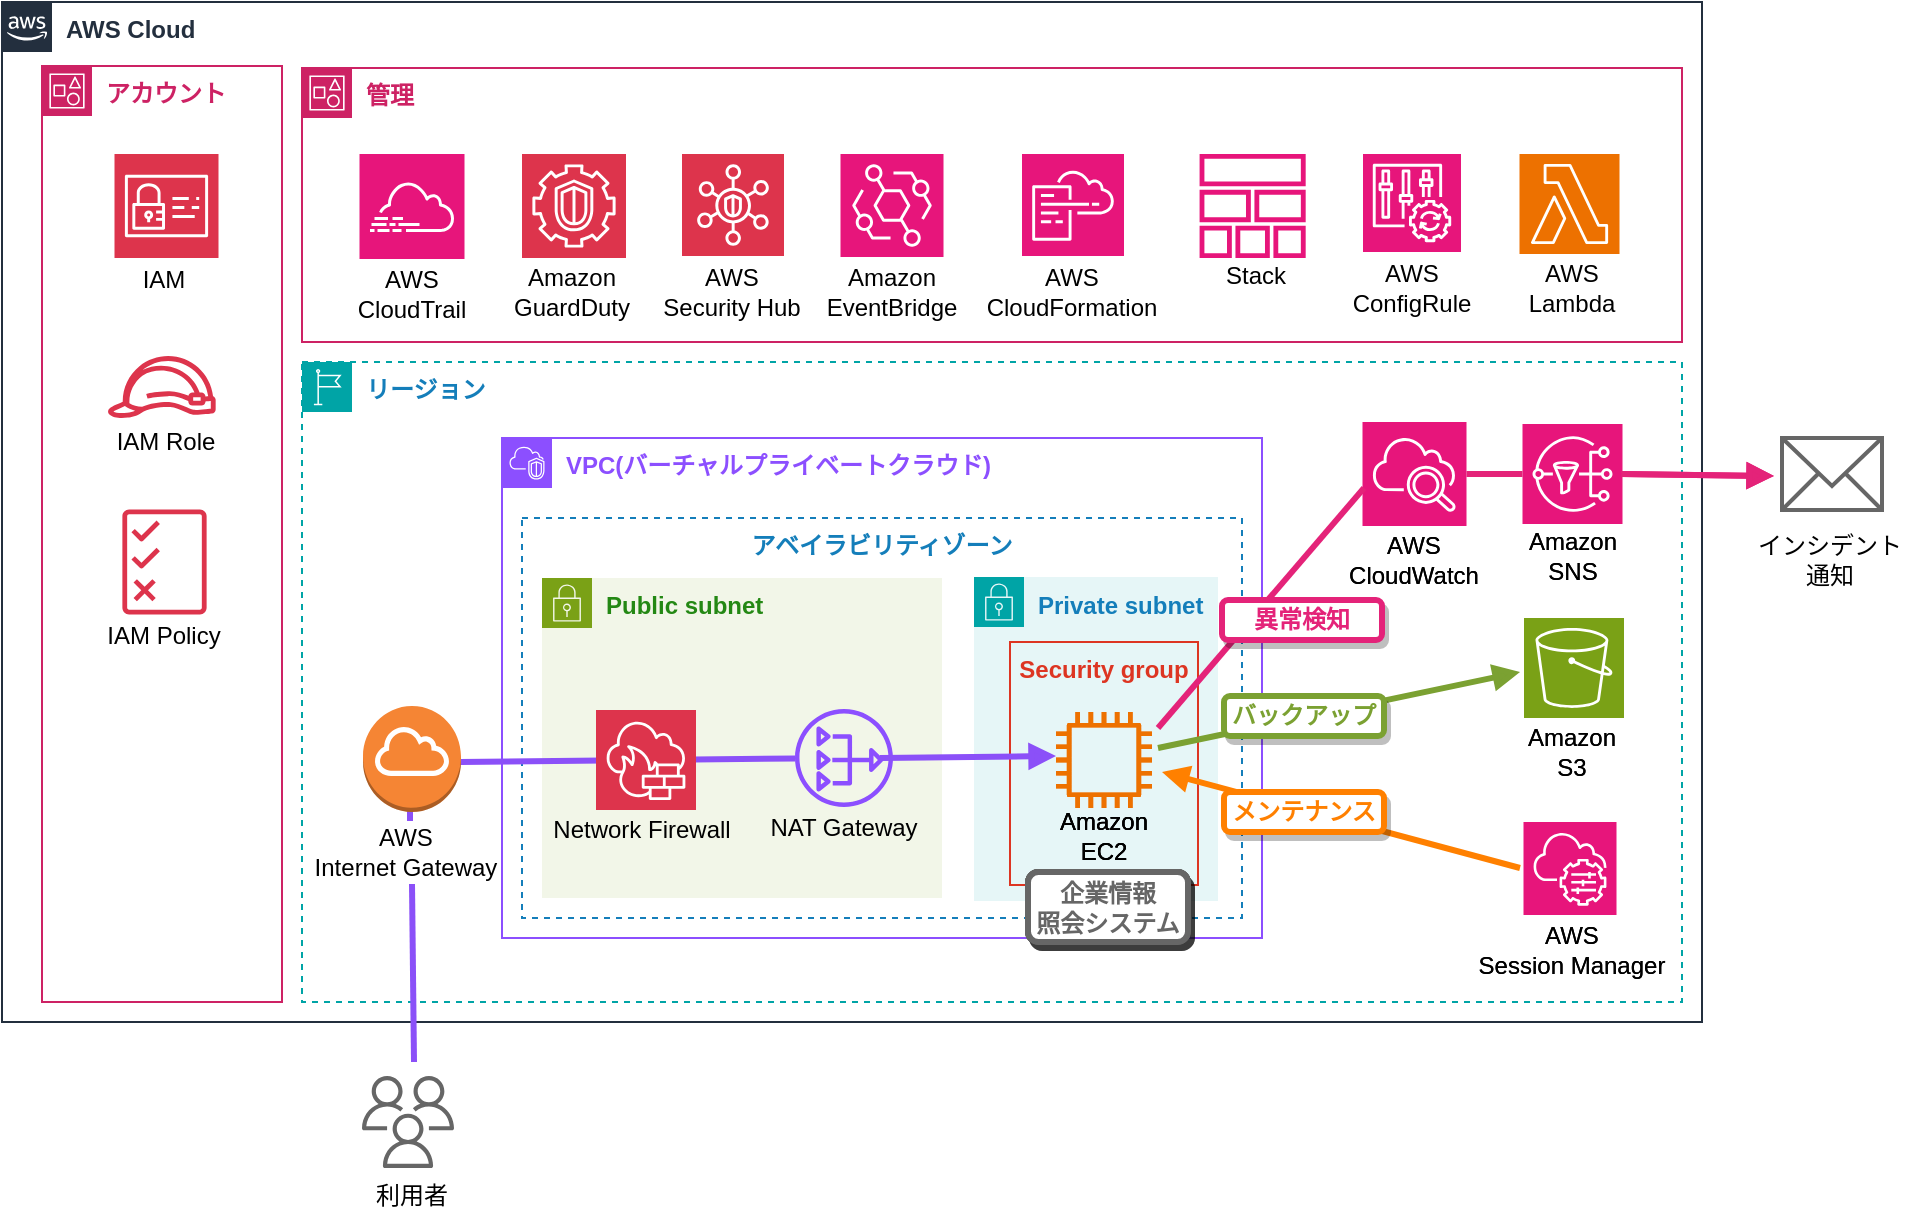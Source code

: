 <mxfile version="26.1.2">
  <diagram id="wS0xfYaGGSN6uK0Eu00o" name="修正版">
    <mxGraphModel dx="1226" dy="634" grid="1" gridSize="10" guides="1" tooltips="1" connect="1" arrows="1" fold="1" page="1" pageScale="1" pageWidth="827" pageHeight="1169" math="0" shadow="0">
      <root>
        <mxCell id="0" />
        <mxCell id="ag140qJKRGpbqsQz48VF-1" value="AWS Cloud" style="" parent="0" />
        <mxCell id="ag140qJKRGpbqsQz48VF-56" value="" style="sketch=0;outlineConnect=0;fontColor=#232F3E;gradientColor=none;fillColor=#ED7100;strokeColor=none;dashed=0;verticalLabelPosition=bottom;verticalAlign=top;align=center;html=1;fontSize=12;fontStyle=0;aspect=fixed;pointerEvents=1;shape=mxgraph.aws4.instance2;" parent="ag140qJKRGpbqsQz48VF-1" vertex="1">
          <mxGeometry x="607.001" y="465" width="48" height="48" as="geometry" />
        </mxCell>
        <mxCell id="ag140qJKRGpbqsQz48VF-275" value="&lt;b&gt;管理&lt;/b&gt;" style="points=[[0,0],[0.25,0],[0.5,0],[0.75,0],[1,0],[1,0.25],[1,0.5],[1,0.75],[1,1],[0.75,1],[0.5,1],[0.25,1],[0,1],[0,0.75],[0,0.5],[0,0.25]];outlineConnect=0;gradientColor=none;html=1;whiteSpace=wrap;fontSize=12;fontStyle=0;container=1;pointerEvents=0;collapsible=0;recursiveResize=0;shape=mxgraph.aws4.group;grIcon=mxgraph.aws4.group_account;strokeColor=#CD2264;fillColor=none;verticalAlign=top;align=left;spacingLeft=30;fontColor=#CD2264;dashed=0;" parent="ag140qJKRGpbqsQz48VF-1" vertex="1">
          <mxGeometry x="230" y="183" width="690" height="137" as="geometry" />
        </mxCell>
        <mxCell id="ag140qJKRGpbqsQz48VF-276" value="" style="sketch=0;points=[[0,0,0],[0.25,0,0],[0.5,0,0],[0.75,0,0],[1,0,0],[0,1,0],[0.25,1,0],[0.5,1,0],[0.75,1,0],[1,1,0],[0,0.25,0],[0,0.5,0],[0,0.75,0],[1,0.25,0],[1,0.5,0],[1,0.75,0]];points=[[0,0,0],[0.25,0,0],[0.5,0,0],[0.75,0,0],[1,0,0],[0,1,0],[0.25,1,0],[0.5,1,0],[0.75,1,0],[1,1,0],[0,0.25,0],[0,0.5,0],[0,0.75,0],[1,0.25,0],[1,0.5,0],[1,0.75,0]];outlineConnect=0;fontColor=#232F3E;fillColor=#E7157B;strokeColor=#ffffff;dashed=0;verticalLabelPosition=bottom;verticalAlign=top;align=center;html=1;fontSize=12;fontStyle=0;aspect=fixed;shape=mxgraph.aws4.resourceIcon;resIcon=mxgraph.aws4.cloudtrail;" parent="ag140qJKRGpbqsQz48VF-275" vertex="1">
          <mxGeometry x="28.75" y="43" width="52.5" height="52.5" as="geometry" />
        </mxCell>
        <mxCell id="ag140qJKRGpbqsQz48VF-277" value="AWS&lt;div&gt;CloudTrail&lt;/div&gt;" style="text;html=1;align=center;verticalAlign=middle;whiteSpace=wrap;rounded=0;" parent="ag140qJKRGpbqsQz48VF-275" vertex="1">
          <mxGeometry x="10" y="97.5" width="90" height="30.5" as="geometry" />
        </mxCell>
        <mxCell id="ag140qJKRGpbqsQz48VF-278" value="" style="sketch=0;points=[[0,0,0],[0.25,0,0],[0.5,0,0],[0.75,0,0],[1,0,0],[0,1,0],[0.25,1,0],[0.5,1,0],[0.75,1,0],[1,1,0],[0,0.25,0],[0,0.5,0],[0,0.75,0],[1,0.25,0],[1,0.5,0],[1,0.75,0]];outlineConnect=0;fontColor=#232F3E;fillColor=#E7157B;strokeColor=#ffffff;dashed=0;verticalLabelPosition=bottom;verticalAlign=top;align=center;html=1;fontSize=12;fontStyle=0;aspect=fixed;shape=mxgraph.aws4.resourceIcon;resIcon=mxgraph.aws4.eventbridge;" parent="ag140qJKRGpbqsQz48VF-275" vertex="1">
          <mxGeometry x="269.25" y="43" width="51.5" height="51.5" as="geometry" />
        </mxCell>
        <mxCell id="ag140qJKRGpbqsQz48VF-279" value="&lt;div&gt;Amazon&lt;/div&gt;EventBridge" style="text;html=1;align=center;verticalAlign=middle;whiteSpace=wrap;rounded=0;" parent="ag140qJKRGpbqsQz48VF-275" vertex="1">
          <mxGeometry x="250" y="96.5" width="90" height="31.5" as="geometry" />
        </mxCell>
        <mxCell id="ag140qJKRGpbqsQz48VF-280" value="" style="sketch=0;outlineConnect=0;fontColor=#232F3E;gradientColor=none;fillColor=#E7157B;strokeColor=none;dashed=0;verticalLabelPosition=bottom;verticalAlign=top;align=center;html=1;fontSize=12;fontStyle=0;aspect=fixed;pointerEvents=1;shape=mxgraph.aws4.stack;" parent="ag140qJKRGpbqsQz48VF-275" vertex="1">
          <mxGeometry x="448.63" y="43" width="53.37" height="52" as="geometry" />
        </mxCell>
        <mxCell id="ag140qJKRGpbqsQz48VF-281" value="&lt;div&gt;Stack&lt;/div&gt;" style="text;html=1;align=center;verticalAlign=middle;whiteSpace=wrap;rounded=0;" parent="ag140qJKRGpbqsQz48VF-275" vertex="1">
          <mxGeometry x="432" y="94.5" width="90" height="18.5" as="geometry" />
        </mxCell>
        <mxCell id="ag140qJKRGpbqsQz48VF-282" value="" style="sketch=0;points=[[0,0,0],[0.25,0,0],[0.5,0,0],[0.75,0,0],[1,0,0],[0,1,0],[0.25,1,0],[0.5,1,0],[0.75,1,0],[1,1,0],[0,0.25,0],[0,0.5,0],[0,0.75,0],[1,0.25,0],[1,0.5,0],[1,0.75,0]];points=[[0,0,0],[0.25,0,0],[0.5,0,0],[0.75,0,0],[1,0,0],[0,1,0],[0.25,1,0],[0.5,1,0],[0.75,1,0],[1,1,0],[0,0.25,0],[0,0.5,0],[0,0.75,0],[1,0.25,0],[1,0.5,0],[1,0.75,0]];outlineConnect=0;fontColor=#232F3E;fillColor=#E7157B;strokeColor=#ffffff;dashed=0;verticalLabelPosition=bottom;verticalAlign=top;align=center;html=1;fontSize=12;fontStyle=0;aspect=fixed;shape=mxgraph.aws4.resourceIcon;resIcon=mxgraph.aws4.cloudformation;" parent="ag140qJKRGpbqsQz48VF-275" vertex="1">
          <mxGeometry x="360" y="43" width="51" height="51" as="geometry" />
        </mxCell>
        <mxCell id="ag140qJKRGpbqsQz48VF-283" value="&lt;div&gt;AWS&lt;/div&gt;&lt;div&gt;CloudFormation&lt;/div&gt;" style="text;html=1;align=center;verticalAlign=middle;whiteSpace=wrap;rounded=0;" parent="ag140qJKRGpbqsQz48VF-275" vertex="1">
          <mxGeometry x="340" y="96.5" width="90" height="31.5" as="geometry" />
        </mxCell>
        <mxCell id="ag140qJKRGpbqsQz48VF-284" value="" style="sketch=0;points=[[0,0,0],[0.25,0,0],[0.5,0,0],[0.75,0,0],[1,0,0],[0,1,0],[0.25,1,0],[0.5,1,0],[0.75,1,0],[1,1,0],[0,0.25,0],[0,0.5,0],[0,0.75,0],[1,0.25,0],[1,0.5,0],[1,0.75,0]];outlineConnect=0;fontColor=#232F3E;fillColor=#DD344C;strokeColor=#ffffff;dashed=0;verticalLabelPosition=bottom;verticalAlign=top;align=center;html=1;fontSize=12;fontStyle=0;aspect=fixed;shape=mxgraph.aws4.resourceIcon;resIcon=mxgraph.aws4.guardduty;" parent="ag140qJKRGpbqsQz48VF-275" vertex="1">
          <mxGeometry x="110" y="43" width="52" height="52" as="geometry" />
        </mxCell>
        <mxCell id="ag140qJKRGpbqsQz48VF-285" value="&lt;div&gt;Amazon&lt;/div&gt;GuardDuty" style="text;html=1;align=center;verticalAlign=middle;whiteSpace=wrap;rounded=0;" parent="ag140qJKRGpbqsQz48VF-275" vertex="1">
          <mxGeometry x="90" y="96.5" width="90" height="31.5" as="geometry" />
        </mxCell>
        <mxCell id="ag140qJKRGpbqsQz48VF-286" value="" style="sketch=0;points=[[0,0,0],[0.25,0,0],[0.5,0,0],[0.75,0,0],[1,0,0],[0,1,0],[0.25,1,0],[0.5,1,0],[0.75,1,0],[1,1,0],[0,0.25,0],[0,0.5,0],[0,0.75,0],[1,0.25,0],[1,0.5,0],[1,0.75,0]];outlineConnect=0;fontColor=#232F3E;fillColor=#DD344C;strokeColor=#ffffff;dashed=0;verticalLabelPosition=bottom;verticalAlign=top;align=center;html=1;fontSize=12;fontStyle=0;aspect=fixed;shape=mxgraph.aws4.resourceIcon;resIcon=mxgraph.aws4.security_hub;" parent="ag140qJKRGpbqsQz48VF-275" vertex="1">
          <mxGeometry x="190" y="43" width="51" height="51" as="geometry" />
        </mxCell>
        <mxCell id="ag140qJKRGpbqsQz48VF-287" value="&lt;div&gt;AWS&lt;/div&gt;&lt;div&gt;Security Hub&lt;/div&gt;" style="text;html=1;align=center;verticalAlign=middle;whiteSpace=wrap;rounded=0;" parent="ag140qJKRGpbqsQz48VF-275" vertex="1">
          <mxGeometry x="170" y="96.5" width="90" height="31.5" as="geometry" />
        </mxCell>
        <mxCell id="ag140qJKRGpbqsQz48VF-288" value="" style="sketch=0;points=[[0,0,0],[0.25,0,0],[0.5,0,0],[0.75,0,0],[1,0,0],[0,1,0],[0.25,1,0],[0.5,1,0],[0.75,1,0],[1,1,0],[0,0.25,0],[0,0.5,0],[0,0.75,0],[1,0.25,0],[1,0.5,0],[1,0.75,0]];points=[[0,0,0],[0.25,0,0],[0.5,0,0],[0.75,0,0],[1,0,0],[0,1,0],[0.25,1,0],[0.5,1,0],[0.75,1,0],[1,1,0],[0,0.25,0],[0,0.5,0],[0,0.75,0],[1,0.25,0],[1,0.5,0],[1,0.75,0]];outlineConnect=0;fontColor=#232F3E;fillColor=#E7157B;strokeColor=#ffffff;dashed=0;verticalLabelPosition=bottom;verticalAlign=top;align=center;html=1;fontSize=12;fontStyle=0;aspect=fixed;shape=mxgraph.aws4.resourceIcon;resIcon=mxgraph.aws4.config;" parent="ag140qJKRGpbqsQz48VF-275" vertex="1">
          <mxGeometry x="530.5" y="43" width="49" height="49" as="geometry" />
        </mxCell>
        <mxCell id="ag140qJKRGpbqsQz48VF-289" value="&lt;div&gt;AWS&lt;/div&gt;&lt;div&gt;ConfigRule&lt;/div&gt;" style="text;html=1;align=center;verticalAlign=middle;whiteSpace=wrap;rounded=0;" parent="ag140qJKRGpbqsQz48VF-275" vertex="1">
          <mxGeometry x="510" y="94.5" width="90" height="31.5" as="geometry" />
        </mxCell>
        <mxCell id="ag140qJKRGpbqsQz48VF-290" value="" style="sketch=0;points=[[0,0,0],[0.25,0,0],[0.5,0,0],[0.75,0,0],[1,0,0],[0,1,0],[0.25,1,0],[0.5,1,0],[0.75,1,0],[1,1,0],[0,0.25,0],[0,0.5,0],[0,0.75,0],[1,0.25,0],[1,0.5,0],[1,0.75,0]];outlineConnect=0;fontColor=#232F3E;fillColor=#ED7100;strokeColor=#ffffff;dashed=0;verticalLabelPosition=bottom;verticalAlign=top;align=center;html=1;fontSize=12;fontStyle=0;aspect=fixed;shape=mxgraph.aws4.resourceIcon;resIcon=mxgraph.aws4.lambda;" parent="ag140qJKRGpbqsQz48VF-275" vertex="1">
          <mxGeometry x="608.75" y="43" width="50" height="50" as="geometry" />
        </mxCell>
        <mxCell id="ag140qJKRGpbqsQz48VF-388" value="&lt;b&gt;アカウント&lt;/b&gt;" style="points=[[0,0],[0.25,0],[0.5,0],[0.75,0],[1,0],[1,0.25],[1,0.5],[1,0.75],[1,1],[0.75,1],[0.5,1],[0.25,1],[0,1],[0,0.75],[0,0.5],[0,0.25]];outlineConnect=0;gradientColor=none;html=1;whiteSpace=wrap;fontSize=12;fontStyle=0;container=1;pointerEvents=0;collapsible=0;recursiveResize=0;shape=mxgraph.aws4.group;grIcon=mxgraph.aws4.group_account;strokeColor=#CD2264;fillColor=none;verticalAlign=top;align=left;spacingLeft=30;fontColor=#CD2264;dashed=0;" parent="ag140qJKRGpbqsQz48VF-1" vertex="1">
          <mxGeometry x="100" y="182" width="120" height="468" as="geometry" />
        </mxCell>
        <mxCell id="ag140qJKRGpbqsQz48VF-389" value="IAM" style="text;html=1;align=center;verticalAlign=middle;whiteSpace=wrap;rounded=0;" parent="ag140qJKRGpbqsQz48VF-388" vertex="1">
          <mxGeometry x="31.41" y="97" width="60" height="20" as="geometry" />
        </mxCell>
        <mxCell id="ag140qJKRGpbqsQz48VF-394" value="" style="sketch=0;points=[[0,0,0],[0.25,0,0],[0.5,0,0],[0.75,0,0],[1,0,0],[0,1,0],[0.25,1,0],[0.5,1,0],[0.75,1,0],[1,1,0],[0,0.25,0],[0,0.5,0],[0,0.75,0],[1,0.25,0],[1,0.5,0],[1,0.75,0]];outlineConnect=0;fontColor=#232F3E;fillColor=#DD344C;strokeColor=#ffffff;dashed=0;verticalLabelPosition=bottom;verticalAlign=top;align=center;html=1;fontSize=12;fontStyle=0;aspect=fixed;shape=mxgraph.aws4.resourceIcon;resIcon=mxgraph.aws4.identity_and_access_management;" parent="ag140qJKRGpbqsQz48VF-388" vertex="1">
          <mxGeometry x="36.25" y="44" width="52" height="52" as="geometry" />
        </mxCell>
        <mxCell id="ag140qJKRGpbqsQz48VF-526" value="&lt;b&gt;AWS Cloud&lt;/b&gt;" style="points=[[0,0],[0.25,0],[0.5,0],[0.75,0],[1,0],[1,0.25],[1,0.5],[1,0.75],[1,1],[0.75,1],[0.5,1],[0.25,1],[0,1],[0,0.75],[0,0.5],[0,0.25]];outlineConnect=0;gradientColor=none;html=1;whiteSpace=wrap;fontSize=12;fontStyle=0;container=1;pointerEvents=0;collapsible=0;recursiveResize=0;shape=mxgraph.aws4.group;grIcon=mxgraph.aws4.group_aws_cloud_alt;strokeColor=#232F3E;fillColor=none;verticalAlign=top;align=left;spacingLeft=30;fontColor=#232F3E;dashed=0;" parent="ag140qJKRGpbqsQz48VF-1" vertex="1">
          <mxGeometry x="80" y="150" width="850" height="510" as="geometry" />
        </mxCell>
        <mxCell id="ag140qJKRGpbqsQz48VF-477" style="edgeStyle=orthogonalEdgeStyle;rounded=0;orthogonalLoop=1;jettySize=auto;html=1;endArrow=none;startFill=0;startArrow=none;strokeWidth=3;strokeColor=light-dark(#8b50f8, #959595);entryX=0.5;entryY=1;entryDx=0;entryDy=0;entryPerimeter=0;" parent="ag140qJKRGpbqsQz48VF-526" edge="1">
          <mxGeometry relative="1" as="geometry">
            <mxPoint x="204" y="409.5" as="sourcePoint" />
            <mxPoint x="204" y="402" as="targetPoint" />
          </mxGeometry>
        </mxCell>
        <mxCell id="ag140qJKRGpbqsQz48VF-390" value="" style="sketch=0;outlineConnect=0;fontColor=#232F3E;gradientColor=none;fillColor=#DD344C;strokeColor=none;dashed=0;verticalLabelPosition=bottom;verticalAlign=top;align=center;html=1;fontSize=12;fontStyle=0;aspect=fixed;pointerEvents=1;shape=mxgraph.aws4.role;" parent="ag140qJKRGpbqsQz48VF-526" vertex="1">
          <mxGeometry x="52.43" y="177" width="54.96" height="31" as="geometry" />
        </mxCell>
        <mxCell id="ag140qJKRGpbqsQz48VF-391" value="IAM Role" style="text;html=1;align=center;verticalAlign=middle;whiteSpace=wrap;rounded=0;" parent="ag140qJKRGpbqsQz48VF-526" vertex="1">
          <mxGeometry x="52.25" y="210" width="60" height="20" as="geometry" />
        </mxCell>
        <mxCell id="ag140qJKRGpbqsQz48VF-392" value="IAM Policy" style="text;html=1;align=center;verticalAlign=middle;whiteSpace=wrap;rounded=0;" parent="ag140qJKRGpbqsQz48VF-526" vertex="1">
          <mxGeometry x="51.25" y="307" width="60" height="20" as="geometry" />
        </mxCell>
        <mxCell id="AHDB8tS_1ph9hOhEc5bJ-2" value="" style="sketch=0;outlineConnect=0;fontColor=#232F3E;gradientColor=none;fillColor=#DD344C;strokeColor=none;dashed=0;verticalLabelPosition=bottom;verticalAlign=top;align=center;html=1;fontSize=12;fontStyle=0;aspect=fixed;pointerEvents=1;shape=mxgraph.aws4.permissions;" parent="ag140qJKRGpbqsQz48VF-526" vertex="1">
          <mxGeometry x="60.19" y="253.5" width="42.12" height="53" as="geometry" />
        </mxCell>
        <mxCell id="ag140qJKRGpbqsQz48VF-291" value="&lt;div&gt;AWS&lt;/div&gt;&lt;div&gt;Lambda&lt;/div&gt;" style="text;html=1;align=center;verticalAlign=middle;whiteSpace=wrap;rounded=0;" parent="ag140qJKRGpbqsQz48VF-526" vertex="1">
          <mxGeometry x="740" y="127" width="90" height="31.5" as="geometry" />
        </mxCell>
        <mxCell id="ndeB3HAk6ufjqmhqbEin-0" value="" style="sketch=0;outlineConnect=0;fontColor=#232F3E;gradientColor=none;fillColor=light-dark(#666666, #bec8d4);strokeColor=none;dashed=0;verticalLabelPosition=bottom;verticalAlign=top;align=center;html=1;fontSize=12;fontStyle=0;aspect=fixed;pointerEvents=1;shape=mxgraph.aws4.users;" vertex="1" parent="ag140qJKRGpbqsQz48VF-1">
          <mxGeometry x="260" y="687" width="46" height="46" as="geometry" />
        </mxCell>
        <mxCell id="ag140qJKRGpbqsQz48VF-69" value="Region" style="" parent="0" />
        <mxCell id="ag140qJKRGpbqsQz48VF-125" value="Security group" style="fillColor=none;strokeColor=#DD3522;verticalAlign=top;fontStyle=0;fontColor=#DD3522;whiteSpace=wrap;html=1;" parent="ag140qJKRGpbqsQz48VF-69" vertex="1">
          <mxGeometry x="584" y="479" width="94" height="112.5" as="geometry" />
        </mxCell>
        <mxCell id="ag140qJKRGpbqsQz48VF-530" value="&lt;b&gt;リージョン&lt;/b&gt;" style="points=[[0,0],[0.25,0],[0.5,0],[0.75,0],[1,0],[1,0.25],[1,0.5],[1,0.75],[1,1],[0.75,1],[0.5,1],[0.25,1],[0,1],[0,0.75],[0,0.5],[0,0.25]];outlineConnect=0;gradientColor=none;html=1;whiteSpace=wrap;fontSize=12;fontStyle=0;container=1;pointerEvents=0;collapsible=0;recursiveResize=0;shape=mxgraph.aws4.group;grIcon=mxgraph.aws4.group_region;strokeColor=#00A4A6;fillColor=none;verticalAlign=top;align=left;spacingLeft=30;fontColor=#147EBA;dashed=1;movable=1;resizable=1;rotatable=1;deletable=1;editable=1;locked=0;connectable=1;" parent="ag140qJKRGpbqsQz48VF-69" vertex="1">
          <mxGeometry x="230" y="330" width="690" height="320" as="geometry" />
        </mxCell>
        <mxCell id="ag140qJKRGpbqsQz48VF-137" value="VPC" style="" parent="0" />
        <mxCell id="ag140qJKRGpbqsQz48VF-533" value="&lt;font style=&quot;color: light-dark(rgb(140, 79, 255), rgb(237, 237, 237));&quot;&gt;&lt;b&gt;VPC(バーチャルプライベートクラウド)&lt;/b&gt;&lt;/font&gt;" style="points=[[0,0],[0.25,0],[0.5,0],[0.75,0],[1,0],[1,0.25],[1,0.5],[1,0.75],[1,1],[0.75,1],[0.5,1],[0.25,1],[0,1],[0,0.75],[0,0.5],[0,0.25]];outlineConnect=0;gradientColor=none;html=1;whiteSpace=wrap;fontSize=12;fontStyle=0;container=1;pointerEvents=0;collapsible=0;recursiveResize=0;shape=mxgraph.aws4.group;grIcon=mxgraph.aws4.group_vpc2;strokeColor=#8C4FFF;fillColor=none;verticalAlign=top;align=left;spacingLeft=30;fontColor=#AAB7B8;dashed=0;movable=1;resizable=1;rotatable=1;deletable=1;editable=1;locked=0;connectable=1;" parent="ag140qJKRGpbqsQz48VF-137" vertex="1">
          <mxGeometry x="330" y="368" width="380" height="250" as="geometry" />
        </mxCell>
        <mxCell id="ag140qJKRGpbqsQz48VF-205" value="AZ" style="" parent="0" />
        <mxCell id="ag140qJKRGpbqsQz48VF-261" value="Security group" style="fillColor=none;strokeColor=#DD3522;verticalAlign=top;fontStyle=0;fontColor=#DD3522;whiteSpace=wrap;html=1;" parent="ag140qJKRGpbqsQz48VF-205" vertex="1">
          <mxGeometry x="584" y="479" width="94" height="112.5" as="geometry" />
        </mxCell>
        <mxCell id="ag140qJKRGpbqsQz48VF-523" value="&lt;b&gt;アベイラビリティゾーン&lt;/b&gt;" style="fillColor=none;strokeColor=#147EBA;dashed=1;verticalAlign=top;fontStyle=0;fontColor=#147EBA;whiteSpace=wrap;html=1;movable=1;resizable=1;rotatable=1;deletable=1;editable=1;locked=0;connectable=1;" parent="ag140qJKRGpbqsQz48VF-205" vertex="1">
          <mxGeometry x="340" y="408" width="360" height="200" as="geometry" />
        </mxCell>
        <mxCell id="ag140qJKRGpbqsQz48VF-273" value="Subnet" style="" parent="0" />
        <mxCell id="ag140qJKRGpbqsQz48VF-535" value="&lt;b&gt;Private subnet&lt;/b&gt;" style="points=[[0,0],[0.25,0],[0.5,0],[0.75,0],[1,0],[1,0.25],[1,0.5],[1,0.75],[1,1],[0.75,1],[0.5,1],[0.25,1],[0,1],[0,0.75],[0,0.5],[0,0.25]];outlineConnect=0;gradientColor=none;html=1;whiteSpace=wrap;fontSize=12;fontStyle=0;container=1;pointerEvents=0;collapsible=0;recursiveResize=0;shape=mxgraph.aws4.group;grIcon=mxgraph.aws4.group_security_group;grStroke=0;strokeColor=#00A4A6;fillColor=#E6F6F7;verticalAlign=top;align=left;spacingLeft=30;fontColor=#147EBA;dashed=0;movable=1;resizable=1;rotatable=1;deletable=1;editable=1;locked=0;connectable=1;" parent="ag140qJKRGpbqsQz48VF-273" vertex="1">
          <mxGeometry x="566" y="437.5" width="122" height="162" as="geometry" />
        </mxCell>
        <mxCell id="ag140qJKRGpbqsQz48VF-536" value="&lt;b&gt;Public subnet&lt;/b&gt;" style="points=[[0,0],[0.25,0],[0.5,0],[0.75,0],[1,0],[1,0.25],[1,0.5],[1,0.75],[1,1],[0.75,1],[0.5,1],[0.25,1],[0,1],[0,0.75],[0,0.5],[0,0.25]];outlineConnect=0;gradientColor=none;html=1;whiteSpace=wrap;fontSize=12;fontStyle=0;container=1;pointerEvents=0;collapsible=0;recursiveResize=0;shape=mxgraph.aws4.group;grIcon=mxgraph.aws4.group_security_group;grStroke=0;strokeColor=#7AA116;fillColor=#F2F6E8;verticalAlign=top;align=left;spacingLeft=30;fontColor=#248814;dashed=0;" parent="ag140qJKRGpbqsQz48VF-273" vertex="1">
          <mxGeometry x="350" y="438" width="200" height="160" as="geometry" />
        </mxCell>
        <mxCell id="ag140qJKRGpbqsQz48VF-537" value="Group" style="" parent="0" />
        <mxCell id="ag140qJKRGpbqsQz48VF-538" value="&lt;b&gt;Security group&lt;/b&gt;" style="fillColor=none;strokeColor=#DD3522;verticalAlign=top;fontStyle=0;fontColor=#DD3522;whiteSpace=wrap;html=1;" parent="ag140qJKRGpbqsQz48VF-537" vertex="1">
          <mxGeometry x="584" y="470" width="94" height="121.5" as="geometry" />
        </mxCell>
        <mxCell id="ag140qJKRGpbqsQz48VF-274" value="sonota" style="" parent="0" />
        <mxCell id="ag140qJKRGpbqsQz48VF-420" value="Amazon&lt;div&gt;EC2&lt;/div&gt;" style="text;html=1;align=center;verticalAlign=middle;whiteSpace=wrap;rounded=0;" parent="ag140qJKRGpbqsQz48VF-274" vertex="1">
          <mxGeometry x="595" y="552" width="72" height="30.5" as="geometry" />
        </mxCell>
        <mxCell id="ag140qJKRGpbqsQz48VF-421" value="" style="sketch=0;outlineConnect=0;fontColor=#232F3E;gradientColor=none;fillColor=#ED7100;strokeColor=none;dashed=0;verticalLabelPosition=bottom;verticalAlign=top;align=center;html=1;fontSize=12;fontStyle=0;aspect=fixed;pointerEvents=1;shape=mxgraph.aws4.instance2;" parent="ag140qJKRGpbqsQz48VF-274" vertex="1">
          <mxGeometry x="607.001" y="505" width="48" height="48" as="geometry" />
        </mxCell>
        <mxCell id="ag140qJKRGpbqsQz48VF-423" value="Amazon&lt;div&gt;EC2&lt;/div&gt;" style="text;html=1;align=center;verticalAlign=middle;whiteSpace=wrap;rounded=0;" parent="ag140qJKRGpbqsQz48VF-274" vertex="1">
          <mxGeometry x="595" y="552" width="72" height="30.5" as="geometry" />
        </mxCell>
        <mxCell id="ag140qJKRGpbqsQz48VF-424" value="" style="sketch=0;outlineConnect=0;fontColor=#232F3E;gradientColor=none;fillColor=#ED7100;strokeColor=none;dashed=0;verticalLabelPosition=bottom;verticalAlign=top;align=center;html=1;fontSize=12;fontStyle=0;aspect=fixed;pointerEvents=1;shape=mxgraph.aws4.instance2;" parent="ag140qJKRGpbqsQz48VF-274" vertex="1">
          <mxGeometry x="607.001" y="505" width="48" height="48" as="geometry" />
        </mxCell>
        <mxCell id="ag140qJKRGpbqsQz48VF-426" value="Amazon&lt;div&gt;EC2&lt;/div&gt;" style="text;html=1;align=center;verticalAlign=middle;whiteSpace=wrap;rounded=0;" parent="ag140qJKRGpbqsQz48VF-274" vertex="1">
          <mxGeometry x="595" y="552" width="72" height="30.5" as="geometry" />
        </mxCell>
        <mxCell id="ag140qJKRGpbqsQz48VF-427" value="" style="sketch=0;outlineConnect=0;fontColor=#232F3E;gradientColor=none;fillColor=#ED7100;strokeColor=none;dashed=0;verticalLabelPosition=bottom;verticalAlign=top;align=center;html=1;fontSize=12;fontStyle=0;aspect=fixed;pointerEvents=1;shape=mxgraph.aws4.instance2;" parent="ag140qJKRGpbqsQz48VF-274" vertex="1">
          <mxGeometry x="607.001" y="505" width="48" height="48" as="geometry" />
        </mxCell>
        <mxCell id="ag140qJKRGpbqsQz48VF-429" value="" style="sketch=0;outlineConnect=0;fontColor=#232F3E;gradientColor=none;fillColor=#ED7100;strokeColor=none;dashed=0;verticalLabelPosition=bottom;verticalAlign=top;align=center;html=1;fontSize=12;fontStyle=0;aspect=fixed;pointerEvents=1;shape=mxgraph.aws4.instance2;" parent="ag140qJKRGpbqsQz48VF-274" vertex="1">
          <mxGeometry x="607.001" y="505" width="48" height="48" as="geometry" />
        </mxCell>
        <mxCell id="ag140qJKRGpbqsQz48VF-431" value="" style="sketch=0;points=[[0,0,0],[0.25,0,0],[0.5,0,0],[0.75,0,0],[1,0,0],[0,1,0],[0.25,1,0],[0.5,1,0],[0.75,1,0],[1,1,0],[0,0.25,0],[0,0.5,0],[0,0.75,0],[1,0.25,0],[1,0.5,0],[1,0.75,0]];points=[[0,0,0],[0.25,0,0],[0.5,0,0],[0.75,0,0],[1,0,0],[0,1,0],[0.25,1,0],[0.5,1,0],[0.75,1,0],[1,1,0],[0,0.25,0],[0,0.5,0],[0,0.75,0],[1,0.25,0],[1,0.5,0],[1,0.75,0]];outlineConnect=0;fontColor=#232F3E;fillColor=#E7157B;strokeColor=#ffffff;dashed=0;verticalLabelPosition=bottom;verticalAlign=top;align=center;html=1;fontSize=12;fontStyle=0;aspect=fixed;shape=mxgraph.aws4.resourceIcon;resIcon=mxgraph.aws4.systems_manager;" parent="ag140qJKRGpbqsQz48VF-274" vertex="1">
          <mxGeometry x="840.75" y="560" width="46.5" height="46.5" as="geometry" />
        </mxCell>
        <mxCell id="ag140qJKRGpbqsQz48VF-432" value="AWS&lt;div&gt;Session Manager&lt;/div&gt;" style="text;html=1;align=center;verticalAlign=middle;whiteSpace=wrap;rounded=0;" parent="ag140qJKRGpbqsQz48VF-274" vertex="1">
          <mxGeometry x="810" y="608" width="110" height="32" as="geometry" />
        </mxCell>
        <mxCell id="ag140qJKRGpbqsQz48VF-436" value="Amazon&lt;div&gt;S3&lt;/div&gt;" style="text;html=1;align=center;verticalAlign=middle;whiteSpace=wrap;rounded=0;" parent="ag140qJKRGpbqsQz48VF-274" vertex="1">
          <mxGeometry x="820" y="509" width="90" height="32" as="geometry" />
        </mxCell>
        <mxCell id="ag140qJKRGpbqsQz48VF-437" value="" style="sketch=0;points=[[0,0,0],[0.25,0,0],[0.5,0,0],[0.75,0,0],[1,0,0],[0,1,0],[0.25,1,0],[0.5,1,0],[0.75,1,0],[1,1,0],[0,0.25,0],[0,0.5,0],[0,0.75,0],[1,0.25,0],[1,0.5,0],[1,0.75,0]];outlineConnect=0;fontColor=#232F3E;fillColor=#7AA116;strokeColor=#ffffff;dashed=0;verticalLabelPosition=bottom;verticalAlign=top;align=center;html=1;fontSize=12;fontStyle=0;aspect=fixed;shape=mxgraph.aws4.resourceIcon;resIcon=mxgraph.aws4.s3;" parent="ag140qJKRGpbqsQz48VF-274" vertex="1">
          <mxGeometry x="841" y="458" width="50" height="50" as="geometry" />
        </mxCell>
        <mxCell id="ag140qJKRGpbqsQz48VF-438" value="" style="sketch=0;points=[[0,0,0],[0.25,0,0],[0.5,0,0],[0.75,0,0],[1,0,0],[0,1,0],[0.25,1,0],[0.5,1,0],[0.75,1,0],[1,1,0],[0,0.25,0],[0,0.5,0],[0,0.75,0],[1,0.25,0],[1,0.5,0],[1,0.75,0]];points=[[0,0,0],[0.25,0,0],[0.5,0,0],[0.75,0,0],[1,0,0],[0,1,0],[0.25,1,0],[0.5,1,0],[0.75,1,0],[1,1,0],[0,0.25,0],[0,0.5,0],[0,0.75,0],[1,0.25,0],[1,0.5,0],[1,0.75,0]];outlineConnect=0;fontColor=#232F3E;fillColor=#E7157B;strokeColor=#ffffff;dashed=0;verticalLabelPosition=bottom;verticalAlign=top;align=center;html=1;fontSize=12;fontStyle=0;aspect=fixed;shape=mxgraph.aws4.resourceIcon;resIcon=mxgraph.aws4.cloudwatch_2;" parent="ag140qJKRGpbqsQz48VF-274" vertex="1">
          <mxGeometry x="760.25" y="360" width="52" height="52" as="geometry" />
        </mxCell>
        <mxCell id="ag140qJKRGpbqsQz48VF-439" value="AWS&lt;div&gt;CloudWatch&lt;/div&gt;" style="text;html=1;align=center;verticalAlign=middle;whiteSpace=wrap;rounded=0;" parent="ag140qJKRGpbqsQz48VF-274" vertex="1">
          <mxGeometry x="741.25" y="415" width="90" height="28" as="geometry" />
        </mxCell>
        <mxCell id="ag140qJKRGpbqsQz48VF-440" value="" style="sketch=0;points=[[0,0,0],[0.25,0,0],[0.5,0,0],[0.75,0,0],[1,0,0],[0,1,0],[0.25,1,0],[0.5,1,0],[0.75,1,0],[1,1,0],[0,0.25,0],[0,0.5,0],[0,0.75,0],[1,0.25,0],[1,0.5,0],[1,0.75,0]];outlineConnect=0;fontColor=#232F3E;fillColor=#E7157B;strokeColor=#ffffff;dashed=0;verticalLabelPosition=bottom;verticalAlign=top;align=center;html=1;fontSize=12;fontStyle=0;aspect=fixed;shape=mxgraph.aws4.resourceIcon;resIcon=mxgraph.aws4.sns;" parent="ag140qJKRGpbqsQz48VF-274" vertex="1">
          <mxGeometry x="840.25" y="361" width="50" height="50" as="geometry" />
        </mxCell>
        <mxCell id="ag140qJKRGpbqsQz48VF-441" value="Amazon&lt;div&gt;SNS&lt;/div&gt;" style="text;html=1;align=center;verticalAlign=middle;whiteSpace=wrap;rounded=0;" parent="ag140qJKRGpbqsQz48VF-274" vertex="1">
          <mxGeometry x="841.25" y="413" width="49" height="27" as="geometry" />
        </mxCell>
        <mxCell id="ag140qJKRGpbqsQz48VF-442" style="rounded=0;orthogonalLoop=1;jettySize=auto;html=1;endArrow=none;startFill=0;strokeWidth=3;strokeColor=light-dark(#e42379, #00a200);exitX=1;exitY=0.5;exitDx=0;exitDy=0;exitPerimeter=0;entryX=0;entryY=0.5;entryDx=0;entryDy=0;entryPerimeter=0;" parent="ag140qJKRGpbqsQz48VF-274" source="ag140qJKRGpbqsQz48VF-438" target="ag140qJKRGpbqsQz48VF-440" edge="1">
          <mxGeometry relative="1" as="geometry">
            <mxPoint x="750" y="477" as="sourcePoint" />
            <mxPoint x="856" y="384" as="targetPoint" />
          </mxGeometry>
        </mxCell>
        <mxCell id="ag140qJKRGpbqsQz48VF-443" style="rounded=0;orthogonalLoop=1;jettySize=auto;html=1;endArrow=block;startFill=0;strokeWidth=3;strokeColor=light-dark(#e42379, #00a200);exitX=1;exitY=0.5;exitDx=0;exitDy=0;exitPerimeter=0;endFill=1;" parent="ag140qJKRGpbqsQz48VF-274" edge="1">
          <mxGeometry relative="1" as="geometry">
            <mxPoint x="889.75" y="386" as="sourcePoint" />
            <mxPoint x="966" y="387" as="targetPoint" />
          </mxGeometry>
        </mxCell>
        <mxCell id="ag140qJKRGpbqsQz48VF-445" value="インシデント&lt;div&gt;通知&lt;/div&gt;" style="text;html=1;align=center;verticalAlign=middle;whiteSpace=wrap;rounded=0;" parent="ag140qJKRGpbqsQz48VF-274" vertex="1">
          <mxGeometry x="954" y="414" width="80" height="30" as="geometry" />
        </mxCell>
        <mxCell id="ag140qJKRGpbqsQz48VF-448" style="rounded=0;orthogonalLoop=1;jettySize=auto;html=1;endArrow=block;startFill=0;strokeWidth=3;strokeColor=#FF8000;endFill=1;" parent="ag140qJKRGpbqsQz48VF-274" edge="1">
          <mxGeometry relative="1" as="geometry">
            <mxPoint x="839" y="583" as="sourcePoint" />
            <mxPoint x="660" y="535" as="targetPoint" />
            <Array as="points" />
          </mxGeometry>
        </mxCell>
        <mxCell id="ag140qJKRGpbqsQz48VF-451" value="AWS&lt;div&gt;Session Manager&lt;/div&gt;" style="text;html=1;align=center;verticalAlign=middle;whiteSpace=wrap;rounded=0;" parent="ag140qJKRGpbqsQz48VF-274" vertex="1">
          <mxGeometry x="810" y="608" width="110" height="32" as="geometry" />
        </mxCell>
        <mxCell id="ag140qJKRGpbqsQz48VF-455" value="Amazon&lt;div&gt;S3&lt;/div&gt;" style="text;html=1;align=center;verticalAlign=middle;whiteSpace=wrap;rounded=0;" parent="ag140qJKRGpbqsQz48VF-274" vertex="1">
          <mxGeometry x="820" y="509" width="90" height="32" as="geometry" />
        </mxCell>
        <mxCell id="ag140qJKRGpbqsQz48VF-458" value="AWS&lt;div&gt;CloudWatch&lt;/div&gt;" style="text;html=1;align=center;verticalAlign=middle;whiteSpace=wrap;rounded=0;" parent="ag140qJKRGpbqsQz48VF-274" vertex="1">
          <mxGeometry x="741.25" y="415" width="90" height="28" as="geometry" />
        </mxCell>
        <mxCell id="ag140qJKRGpbqsQz48VF-460" value="Amazon&lt;div&gt;SNS&lt;/div&gt;" style="text;html=1;align=center;verticalAlign=middle;whiteSpace=wrap;rounded=0;" parent="ag140qJKRGpbqsQz48VF-274" vertex="1">
          <mxGeometry x="841.25" y="413" width="49" height="27" as="geometry" />
        </mxCell>
        <mxCell id="ag140qJKRGpbqsQz48VF-462" style="rounded=0;orthogonalLoop=1;jettySize=auto;html=1;endArrow=block;startFill=0;strokeWidth=3;strokeColor=light-dark(#e42379, #00a200);exitX=1;exitY=0.5;exitDx=0;exitDy=0;exitPerimeter=0;endFill=1;" parent="ag140qJKRGpbqsQz48VF-274" edge="1">
          <mxGeometry relative="1" as="geometry">
            <mxPoint x="889.75" y="386" as="sourcePoint" />
            <mxPoint x="966" y="387" as="targetPoint" />
          </mxGeometry>
        </mxCell>
        <mxCell id="ag140qJKRGpbqsQz48VF-463" style="rounded=0;orthogonalLoop=1;jettySize=auto;html=1;endArrow=block;startFill=0;strokeWidth=3;strokeColor=light-dark(#7ba132, #00a200);endFill=1;" parent="ag140qJKRGpbqsQz48VF-274" edge="1">
          <mxGeometry relative="1" as="geometry">
            <mxPoint x="658" y="523" as="sourcePoint" />
            <mxPoint x="839" y="485" as="targetPoint" />
          </mxGeometry>
        </mxCell>
        <mxCell id="ag140qJKRGpbqsQz48VF-466" value="企業情報&lt;div&gt;照会システム&lt;/div&gt;" style="text;html=1;align=center;verticalAlign=middle;whiteSpace=wrap;rounded=1;fillColor=default;gradientColor=none;strokeColor=light-dark(#666666,#295A0D);strokeWidth=3;fontColor=light-dark(#666666,#295A0D);fontStyle=1;shadow=1;shadowBlur=0;" parent="ag140qJKRGpbqsQz48VF-274" vertex="1">
          <mxGeometry x="593" y="585" width="80" height="35" as="geometry" />
        </mxCell>
        <mxCell id="ag140qJKRGpbqsQz48VF-469" value="企業情報&lt;div&gt;照会システム&lt;/div&gt;" style="text;html=1;align=center;verticalAlign=middle;whiteSpace=wrap;rounded=1;fillColor=default;gradientColor=none;strokeColor=light-dark(#666666,#295A0D);strokeWidth=3;fontColor=light-dark(#666666,#295A0D);fontStyle=1;shadow=1;shadowBlur=0;" parent="ag140qJKRGpbqsQz48VF-274" vertex="1">
          <mxGeometry x="593" y="585" width="80" height="35" as="geometry" />
        </mxCell>
        <mxCell id="ag140qJKRGpbqsQz48VF-470" value="企業情報&lt;div&gt;照会システム&lt;/div&gt;" style="text;html=1;align=center;verticalAlign=middle;whiteSpace=wrap;rounded=1;fillColor=default;gradientColor=none;strokeColor=light-dark(#666666,#295A0D);strokeWidth=3;fontColor=light-dark(#666666,#295A0D);fontStyle=1;shadow=1;shadowBlur=0;" parent="ag140qJKRGpbqsQz48VF-274" vertex="1">
          <mxGeometry x="593" y="585" width="80" height="35" as="geometry" />
        </mxCell>
        <mxCell id="ag140qJKRGpbqsQz48VF-471" value="企業情報&lt;div&gt;照会システム&lt;/div&gt;" style="text;html=1;align=center;verticalAlign=middle;whiteSpace=wrap;rounded=1;fillColor=default;gradientColor=none;strokeColor=light-dark(#666666,#295A0D);strokeWidth=3;fontColor=light-dark(#666666,#295A0D);fontStyle=1;shadow=1;shadowBlur=0;" parent="ag140qJKRGpbqsQz48VF-274" vertex="1">
          <mxGeometry x="593" y="585" width="80" height="35" as="geometry" />
        </mxCell>
        <mxCell id="ag140qJKRGpbqsQz48VF-472" value="企業情報&lt;div&gt;照会システム&lt;/div&gt;" style="text;html=1;align=center;verticalAlign=middle;whiteSpace=wrap;rounded=1;fillColor=default;gradientColor=none;strokeColor=light-dark(#666666,#295A0D);strokeWidth=3;fontColor=light-dark(#666666,#295A0D);fontStyle=1;shadow=1;shadowBlur=0;" parent="ag140qJKRGpbqsQz48VF-274" vertex="1">
          <mxGeometry x="593" y="585" width="80" height="35" as="geometry" />
        </mxCell>
        <mxCell id="ag140qJKRGpbqsQz48VF-473" value="" style="sketch=0;outlineConnect=0;fontColor=#232F3E;gradientColor=none;fillColor=#8C4FFF;strokeColor=none;dashed=0;verticalLabelPosition=bottom;verticalAlign=top;align=center;html=1;fontSize=12;fontStyle=0;aspect=fixed;pointerEvents=1;shape=mxgraph.aws4.nat_gateway;" parent="ag140qJKRGpbqsQz48VF-274" vertex="1">
          <mxGeometry x="476.5" y="503.5" width="49" height="49" as="geometry" />
        </mxCell>
        <mxCell id="ag140qJKRGpbqsQz48VF-474" value="NAT Gateway" style="text;html=1;align=center;verticalAlign=middle;whiteSpace=wrap;rounded=0;" parent="ag140qJKRGpbqsQz48VF-274" vertex="1">
          <mxGeometry x="456" y="552.5" width="90" height="20" as="geometry" />
        </mxCell>
        <mxCell id="ag140qJKRGpbqsQz48VF-475" style="rounded=0;orthogonalLoop=1;jettySize=auto;html=1;endArrow=none;startFill=0;strokeWidth=3;strokeColor=light-dark(#8b50f8, #959595);" parent="ag140qJKRGpbqsQz48VF-274" target="ag140qJKRGpbqsQz48VF-473" edge="1">
          <mxGeometry relative="1" as="geometry">
            <mxPoint x="309" y="530" as="sourcePoint" />
            <mxPoint x="469" y="530" as="targetPoint" />
          </mxGeometry>
        </mxCell>
        <mxCell id="ag140qJKRGpbqsQz48VF-480" style="rounded=0;orthogonalLoop=1;jettySize=auto;html=1;endArrow=none;startFill=0;startArrow=none;strokeWidth=3;strokeColor=light-dark(#8b50f8, #959595);" parent="ag140qJKRGpbqsQz48VF-274" edge="1">
          <mxGeometry relative="1" as="geometry">
            <mxPoint x="285" y="591" as="sourcePoint" />
            <mxPoint x="286" y="680" as="targetPoint" />
          </mxGeometry>
        </mxCell>
        <mxCell id="ag140qJKRGpbqsQz48VF-481" value="利用者" style="text;html=1;align=center;verticalAlign=middle;whiteSpace=wrap;rounded=0;" parent="ag140qJKRGpbqsQz48VF-274" vertex="1">
          <mxGeometry x="245" y="732" width="80" height="30" as="geometry" />
        </mxCell>
        <mxCell id="ag140qJKRGpbqsQz48VF-507" value="AWS&lt;div&gt;Internet Gateway&lt;/div&gt;" style="text;html=1;align=center;verticalAlign=middle;whiteSpace=wrap;rounded=0;" parent="ag140qJKRGpbqsQz48VF-274" vertex="1">
          <mxGeometry x="227" y="555" width="110" height="39" as="geometry" />
        </mxCell>
        <mxCell id="ag140qJKRGpbqsQz48VF-509" value="" style="outlineConnect=0;dashed=0;verticalLabelPosition=bottom;verticalAlign=top;align=center;html=1;shape=mxgraph.aws3.internet_gateway;fillColor=#F58534;gradientColor=none;" parent="ag140qJKRGpbqsQz48VF-274" vertex="1">
          <mxGeometry x="260.5" y="502" width="49" height="53" as="geometry" />
        </mxCell>
        <mxCell id="ag140qJKRGpbqsQz48VF-514" value="Network Firewall" style="text;html=1;align=center;verticalAlign=middle;whiteSpace=wrap;rounded=0;" parent="ag140qJKRGpbqsQz48VF-274" vertex="1">
          <mxGeometry x="350" y="553.5" width="100" height="20" as="geometry" />
        </mxCell>
        <mxCell id="ag140qJKRGpbqsQz48VF-518" style="rounded=0;orthogonalLoop=1;jettySize=auto;html=1;endArrow=block;startFill=0;strokeWidth=3;strokeColor=light-dark(#8b50f8, #959595);endFill=1;" parent="ag140qJKRGpbqsQz48VF-274" edge="1">
          <mxGeometry relative="1" as="geometry">
            <mxPoint x="519" y="528" as="sourcePoint" />
            <mxPoint x="607" y="527" as="targetPoint" />
          </mxGeometry>
        </mxCell>
        <mxCell id="ag140qJKRGpbqsQz48VF-524" value="" style="rounded=0;orthogonalLoop=1;jettySize=auto;html=1;endArrow=none;startFill=0;strokeWidth=3;strokeColor=light-dark(#e42379, #00a200);" parent="ag140qJKRGpbqsQz48VF-274" edge="1">
          <mxGeometry relative="1" as="geometry">
            <mxPoint x="658" y="513" as="sourcePoint" />
            <mxPoint x="761" y="393" as="targetPoint" />
          </mxGeometry>
        </mxCell>
        <mxCell id="ag140qJKRGpbqsQz48VF-539" value="" style="sketch=0;points=[[0,0,0],[0.25,0,0],[0.5,0,0],[0.75,0,0],[1,0,0],[0,1,0],[0.25,1,0],[0.5,1,0],[0.75,1,0],[1,1,0],[0,0.25,0],[0,0.5,0],[0,0.75,0],[1,0.25,0],[1,0.5,0],[1,0.75,0]];outlineConnect=0;fontColor=#232F3E;fillColor=#DD344C;strokeColor=#ffffff;dashed=0;verticalLabelPosition=bottom;verticalAlign=top;align=center;html=1;fontSize=12;fontStyle=0;aspect=fixed;shape=mxgraph.aws4.resourceIcon;resIcon=mxgraph.aws4.network_firewall;" parent="ag140qJKRGpbqsQz48VF-274" vertex="1">
          <mxGeometry x="377" y="504" width="50" height="50" as="geometry" />
        </mxCell>
        <mxCell id="ag140qJKRGpbqsQz48VF-542" value="メンテナンス" style="text;html=1;align=center;verticalAlign=middle;whiteSpace=wrap;rounded=1;fillColor=#FFFFFF;gradientColor=none;strokeColor=light-dark(#FF8000,#295A0D);strokeWidth=3;fontColor=light-dark(#FF8000,#295A0D);fontStyle=1;shadow=1;shadowBlur=0;" parent="ag140qJKRGpbqsQz48VF-274" vertex="1">
          <mxGeometry x="691" y="545" width="80" height="20" as="geometry" />
        </mxCell>
        <mxCell id="ag140qJKRGpbqsQz48VF-543" value="バックアップ" style="text;html=1;align=center;verticalAlign=middle;whiteSpace=wrap;rounded=1;fillColor=default;gradientColor=none;strokeColor=light-dark(#7ba132, #295a0d);strokeWidth=3;fontColor=light-dark(#7ba132, #295a0d);fontStyle=1;shadow=1;shadowBlur=0;" parent="ag140qJKRGpbqsQz48VF-274" vertex="1">
          <mxGeometry x="691" y="497" width="80" height="20" as="geometry" />
        </mxCell>
        <mxCell id="ag140qJKRGpbqsQz48VF-433" value="異常検知" style="text;html=1;align=center;verticalAlign=middle;whiteSpace=wrap;rounded=1;fillColor=#FFFFFF;gradientColor=none;strokeColor=light-dark(#e42379, #295a0d);strokeWidth=3;fontColor=light-dark(#e42379, #295a0d);fontStyle=1;shadow=1;shadowBlur=0;" parent="ag140qJKRGpbqsQz48VF-274" vertex="1">
          <mxGeometry x="690" y="449" width="80" height="20" as="geometry" />
        </mxCell>
        <mxCell id="ndeB3HAk6ufjqmhqbEin-1" value="" style="rounded=0;whiteSpace=wrap;html=1;fillColor=none;strokeWidth=2;strokeColor=light-dark(#666666, #ededed);" vertex="1" parent="ag140qJKRGpbqsQz48VF-274">
          <mxGeometry x="970" y="368" width="50" height="36" as="geometry" />
        </mxCell>
        <mxCell id="ndeB3HAk6ufjqmhqbEin-2" value="" style="endArrow=none;html=1;rounded=0;exitX=0;exitY=0;exitDx=0;exitDy=0;entryX=1;entryY=0;entryDx=0;entryDy=0;strokeWidth=2;strokeColor=light-dark(#666666, #ededed);" edge="1" parent="ag140qJKRGpbqsQz48VF-274" source="ndeB3HAk6ufjqmhqbEin-1" target="ndeB3HAk6ufjqmhqbEin-1">
          <mxGeometry width="50" height="50" relative="1" as="geometry">
            <mxPoint x="1011" y="426" as="sourcePoint" />
            <mxPoint x="1061" y="376" as="targetPoint" />
            <Array as="points">
              <mxPoint x="995" y="392" />
            </Array>
          </mxGeometry>
        </mxCell>
        <mxCell id="ndeB3HAk6ufjqmhqbEin-3" value="" style="endArrow=none;html=1;rounded=0;strokeWidth=2;exitX=1;exitY=1;exitDx=0;exitDy=0;strokeColor=light-dark(#666666, #ededed);" edge="1" parent="ag140qJKRGpbqsQz48VF-274" source="ndeB3HAk6ufjqmhqbEin-1">
          <mxGeometry width="50" height="50" relative="1" as="geometry">
            <mxPoint x="1027.4" y="390" as="sourcePoint" />
            <mxPoint x="1002" y="386" as="targetPoint" />
          </mxGeometry>
        </mxCell>
        <mxCell id="ndeB3HAk6ufjqmhqbEin-4" value="" style="endArrow=none;html=1;rounded=0;exitX=0;exitY=1;exitDx=0;exitDy=0;strokeWidth=2;strokeColor=light-dark(#666666, #ededed);" edge="1" parent="ag140qJKRGpbqsQz48VF-274" source="ndeB3HAk6ufjqmhqbEin-1">
          <mxGeometry width="50" height="50" relative="1" as="geometry">
            <mxPoint x="1011" y="426" as="sourcePoint" />
            <mxPoint x="988" y="386" as="targetPoint" />
          </mxGeometry>
        </mxCell>
      </root>
    </mxGraphModel>
  </diagram>
</mxfile>
